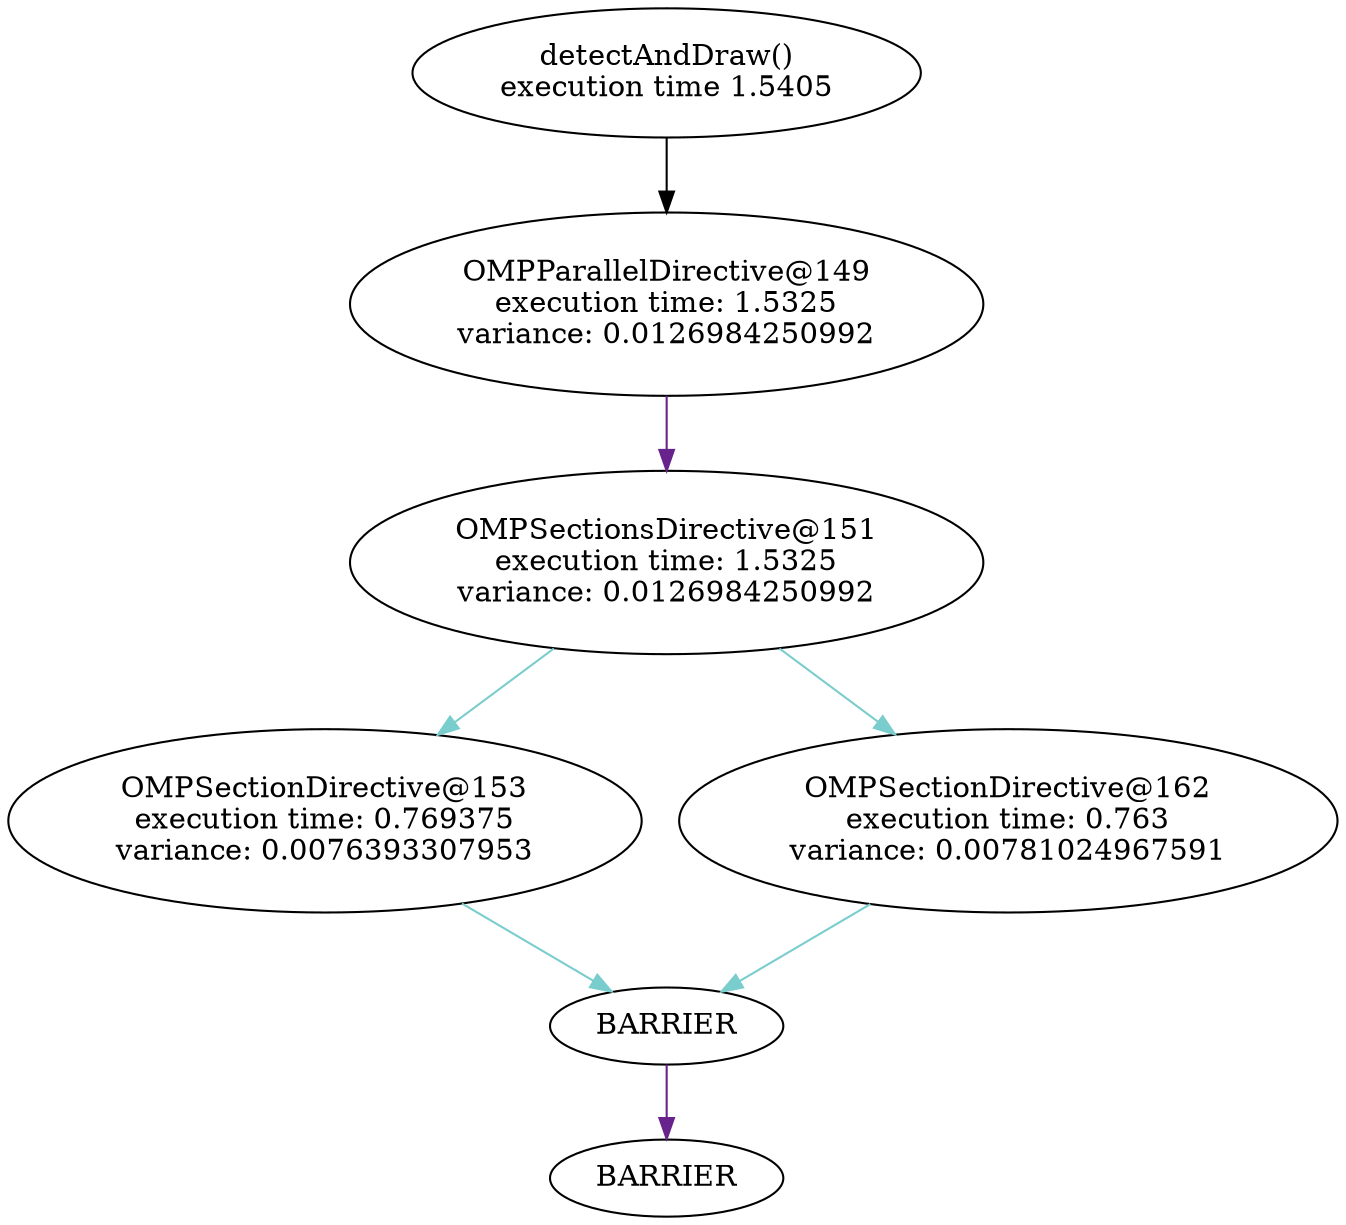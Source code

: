 digraph G {
	node [label="\N"];
	graph [bb="0,0,638,582"];
	123 [label="detectAndDraw()\nexecution time 1.5405", root=123, pos="316,551", width="3.3889", height="0.86111"];
	149 [label="OMPParallelDirective@149\nexecution time: 1.5325\nvariance: 0.0126984250992", root=123, pos="316,440", width="4.2222", height="1.2222"];
	151 [label="OMPSectionsDirective@151\nexecution time: 1.5325\nvariance: 0.0126984250992", root=123, pos="316,316", width="4.2222", height="1.2222"];
	153 [label="OMPSectionDirective@153\nexecution time: 0.769375\nvariance: 0.0076393307953", root=123, pos="152,192", width="4.2222", height="1.2222"];
	"151_end" [label=BARRIER, root=123, pos="316,93", width="1.5556", height="0.51389"];
	162 [label="OMPSectionDirective@162\nexecution time: 0.763\nvariance: 0.00781024967591", root=123, pos="480,192", width="4.3889", height="1.2222"];
	"149_end" [label=BARRIER, root=123, pos="316,19", width="1.5556", height="0.51389"];
	123 -> 149 [pos="e,316,484.23 316,519.78 316,511.86 316,503.11 316,494.39"];
	149 -> 151 [color=darkorchid4, pos="e,316,360.34 316,395.93 316,387.72 316,379.04 316,370.56"];
	151 -> 153 [color=darkslategray3, pos="e,206.37,233.11 261.39,274.71 246.31,263.31 229.84,250.86 214.36,239.15"];
	153 -> "151_end" [color=darkslategray3, pos="e,288.72,109.47 217.76,152.3 239.05,139.45 261.86,125.68 280.14,114.65"];
	151 -> 162 [color=darkslategray3, pos="e,425.35,233.32 370.61,274.71 385.47,263.47 401.68,251.21 416.97,239.66"];
	162 -> "151_end" [color=darkslategray3, pos="e,343.11,109.37 413.77,152.02 392.72,139.31 370.24,125.74 352.14,114.82"];
	"151_end" -> "149_end" [color=darkorchid4, pos="e,316,37.667 316,74.327 316,66.264 316,56.648 316,47.711"];
}
